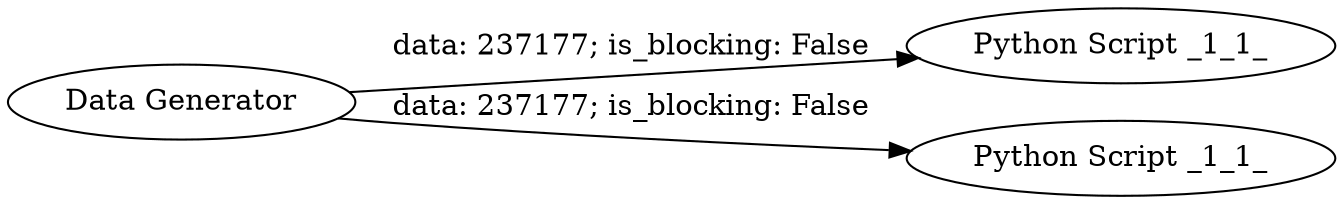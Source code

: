 digraph {
	"-3920177349815477830_3" [label="Python Script _1_1_"]
	"-3920177349815477830_1" [label="Data Generator"]
	"-3920177349815477830_2" [label="Python Script _1_1_"]
	"-3920177349815477830_1" -> "-3920177349815477830_2" [label="data: 237177; is_blocking: False"]
	"-3920177349815477830_1" -> "-3920177349815477830_3" [label="data: 237177; is_blocking: False"]
	rankdir=LR
}
